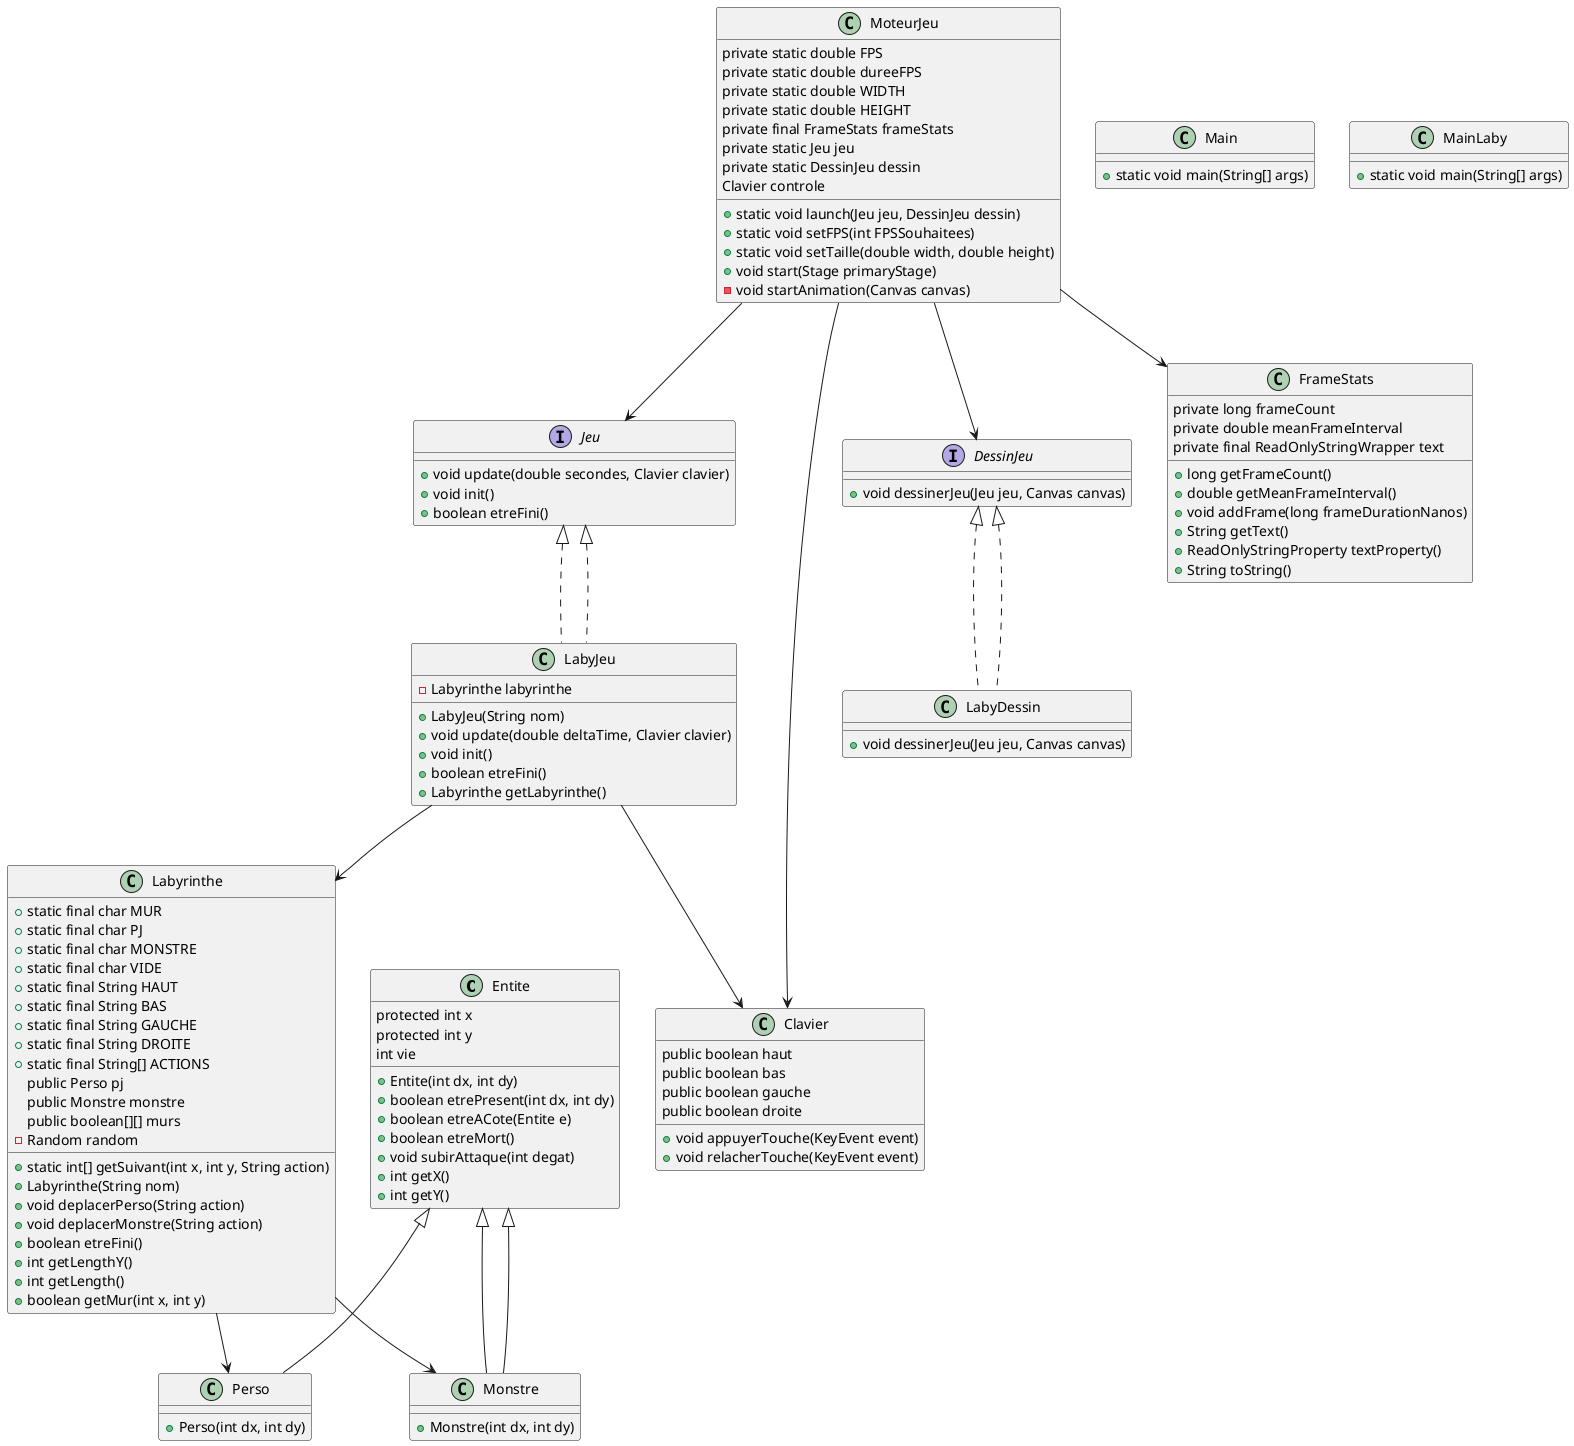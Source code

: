 @startuml

class Entite {
    protected int x
    protected int y
    int vie
    + Entite(int dx, int dy)
    + boolean etrePresent(int dx, int dy)
    + boolean etreACote(Entite e)
    + boolean etreMort()
    + void subirAttaque(int degat)
    + int getX()
    + int getY()
}

class LabyDessin implements DessinJeu {
    + void dessinerJeu(Jeu jeu, Canvas canvas)
}

class LabyJeu implements Jeu {
    - Labyrinthe labyrinthe
    + LabyJeu(String nom)
    + void update(double deltaTime, Clavier clavier)
    + void init()
    + boolean etreFini()
    + Labyrinthe getLabyrinthe()
}

class Main {
    + static void main(String[] args)
}

class Labyrinthe {
    + static final char MUR
    + static final char PJ
    + static final char MONSTRE
    + static final char VIDE
    + static final String HAUT
    + static final String BAS
    + static final String GAUCHE
    + static final String DROITE
    + static final String[] ACTIONS
    public Perso pj
    public Monstre monstre
    public boolean[][] murs
    - Random random
    + static int[] getSuivant(int x, int y, String action)
    + Labyrinthe(String nom)
    + void deplacerPerso(String action)
    + void deplacerMonstre(String action)
    + boolean etreFini()
    + int getLengthY()
    + int getLength()
    + boolean getMur(int x, int y)
}

class MainLaby {
    + static void main(String[] args)
}

class Monstre extends Entite {
    + Monstre(int dx, int dy)
}

class Perso {
    + Perso(int dx, int dy)
}

class Clavier {
    public boolean haut
    public boolean bas
    public boolean gauche
    public boolean droite
    + void appuyerTouche(KeyEvent event)
    + void relacherTouche(KeyEvent event)
}

interface DessinJeu {
    + void dessinerJeu(Jeu jeu, Canvas canvas)
}

class FrameStats {
    private long frameCount
    private double meanFrameInterval
    private final ReadOnlyStringWrapper text
    + long getFrameCount()
    + double getMeanFrameInterval()
    + void addFrame(long frameDurationNanos)
    + String getText()
    + ReadOnlyStringProperty textProperty()
    + String toString()
}

interface Jeu {
    + void update(double secondes, Clavier clavier)
    + void init()
    + boolean etreFini()
}

class MoteurJeu {
    private static double FPS
    private static double dureeFPS
    private static double WIDTH
    private static double HEIGHT
    private final FrameStats frameStats
    private static Jeu jeu
    private static DessinJeu dessin
    Clavier controle
    + static void launch(Jeu jeu, DessinJeu dessin)
    + static void setFPS(int FPSSouhaitees)
    + static void setTaille(double width, double height)
    + void start(Stage primaryStage)
    - void startAnimation(Canvas canvas)
}

Entite <|-- Monstre
Entite <|- Perso
LabyJeu --> Labyrinthe
Labyrinthe --> Perso
Labyrinthe --> Monstre
DessinJeu <|.. LabyDessin
Jeu <|.. LabyJeu
LabyJeu --> Clavier
MoteurJeu --> FrameStats
MoteurJeu --> Clavier
MoteurJeu --> Jeu
MoteurJeu --> DessinJeu

@enduml
